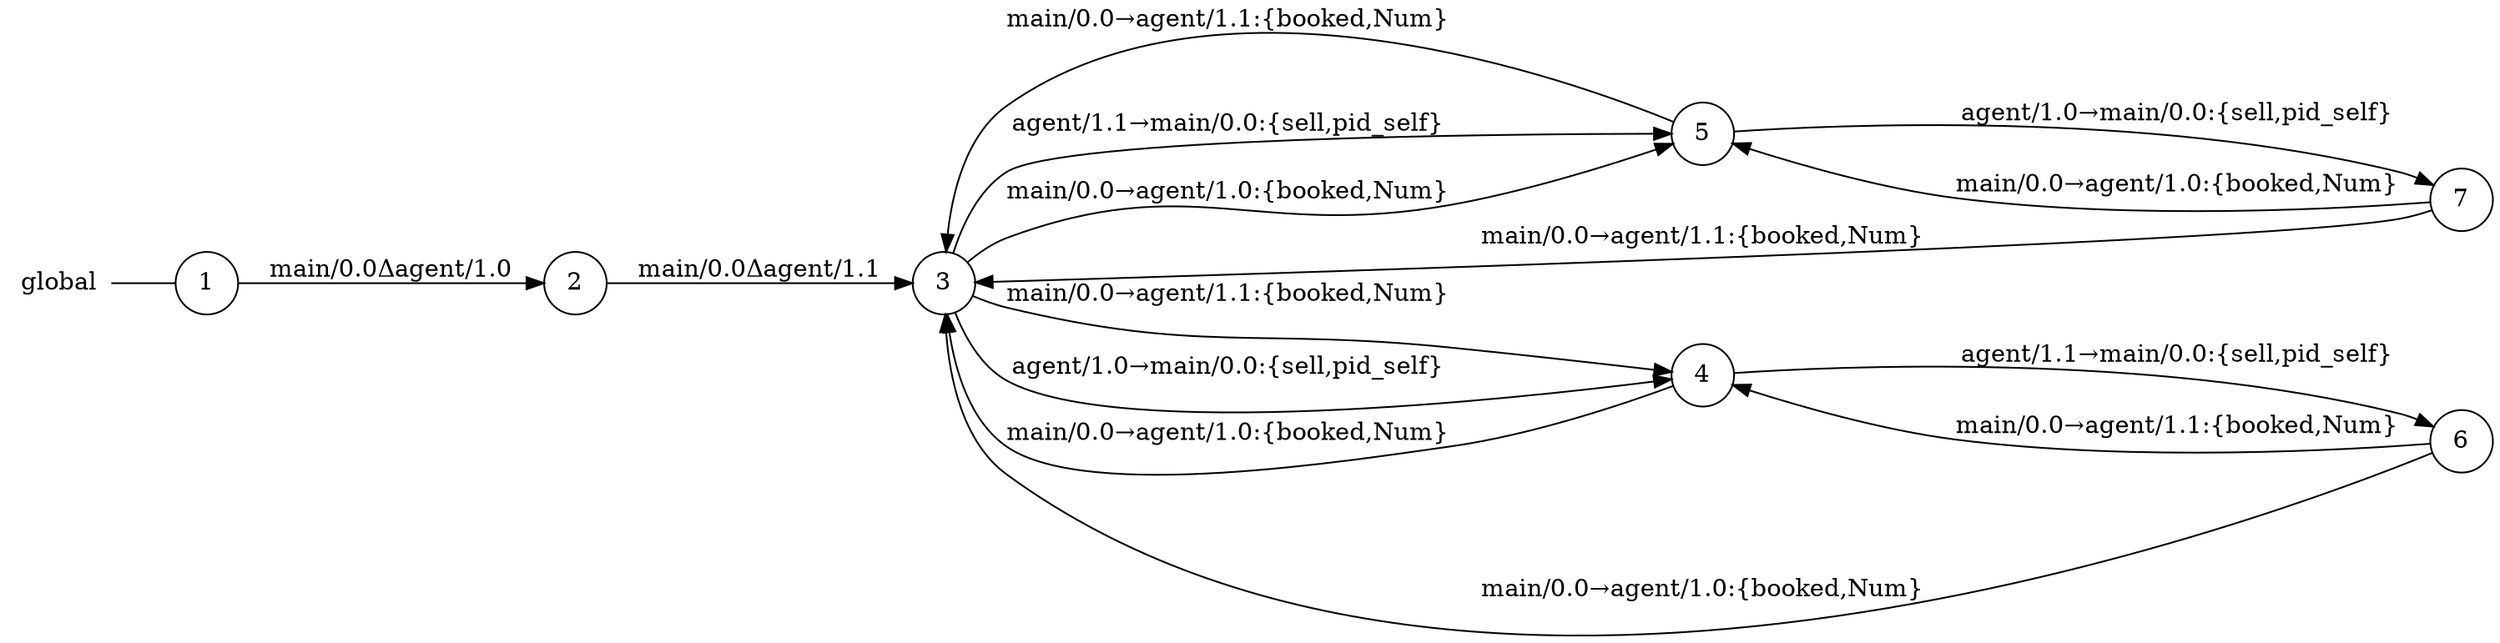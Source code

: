 digraph global {
	rankdir="LR";
	n_0 [label="global", shape="plaintext"];
	n_1 [id="5", shape=circle, label="5"];
	n_2 [id="6", shape=circle, label="6"];
	n_3 [id="1", shape=circle, label="1"];
	n_0 -> n_3 [arrowhead=none];
	n_4 [id="2", shape=circle, label="2"];
	n_5 [id="4", shape=circle, label="4"];
	n_6 [id="7", shape=circle, label="7"];
	n_7 [id="3", shape=circle, label="3"];

	n_6 -> n_1 [id="[$e|10]", label="main/0.0→agent/1.0:{booked,Num}"];
	n_6 -> n_7 [id="[$e|11]", label="main/0.0→agent/1.1:{booked,Num}"];
	n_2 -> n_5 [id="[$e|9]", label="main/0.0→agent/1.1:{booked,Num}"];
	n_7 -> n_5 [id="[$e|12]", label="main/0.0→agent/1.1:{booked,Num}"];
	n_2 -> n_7 [id="[$e|8]", label="main/0.0→agent/1.0:{booked,Num}"];
	n_1 -> n_6 [id="[$e|6]", label="agent/1.0→main/0.0:{sell,pid_self}"];
	n_7 -> n_1 [id="[$e|3]", label="agent/1.1→main/0.0:{sell,pid_self}"];
	n_7 -> n_5 [id="[$e|2]", label="agent/1.0→main/0.0:{sell,pid_self}"];
	n_7 -> n_1 [id="[$e|13]", label="main/0.0→agent/1.0:{booked,Num}"];
	n_5 -> n_7 [id="[$e|5]", label="main/0.0→agent/1.0:{booked,Num}"];
	n_4 -> n_7 [id="[$e|1]", label="main/0.0Δagent/1.1"];
	n_5 -> n_2 [id="[$e|4]", label="agent/1.1→main/0.0:{sell,pid_self}"];
	n_1 -> n_7 [id="[$e|7]", label="main/0.0→agent/1.1:{booked,Num}"];
	n_3 -> n_4 [id="[$e|0]", label="main/0.0Δagent/1.0"];
}
